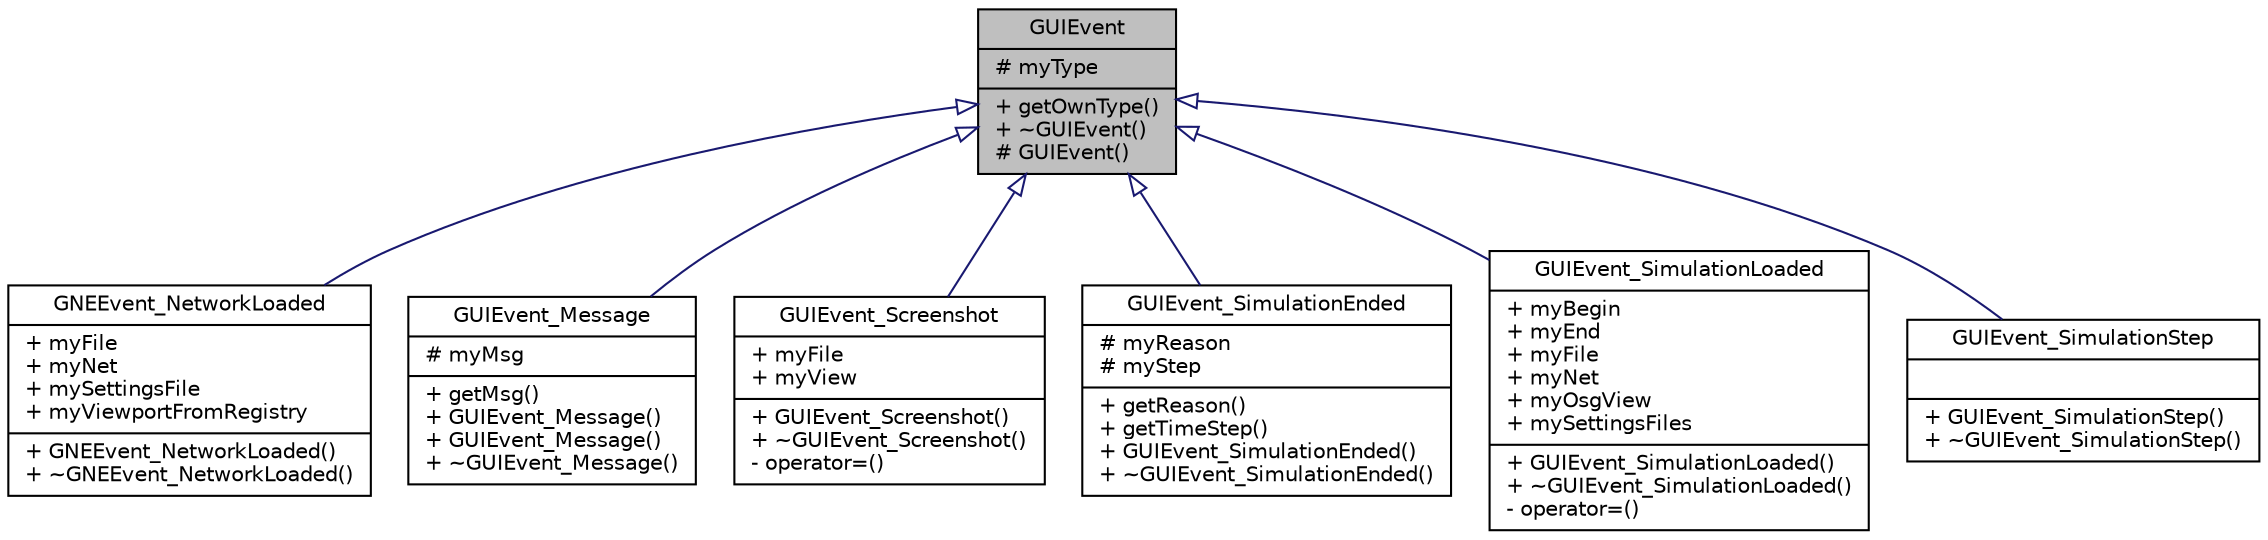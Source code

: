digraph "GUIEvent"
{
  edge [fontname="Helvetica",fontsize="10",labelfontname="Helvetica",labelfontsize="10"];
  node [fontname="Helvetica",fontsize="10",shape=record];
  Node0 [label="{GUIEvent\n|# myType\l|+ getOwnType()\l+ ~GUIEvent()\l# GUIEvent()\l}",height=0.2,width=0.4,color="black", fillcolor="grey75", style="filled", fontcolor="black"];
  Node0 -> Node1 [dir="back",color="midnightblue",fontsize="10",style="solid",arrowtail="onormal",fontname="Helvetica"];
  Node1 [label="{GNEEvent_NetworkLoaded\n|+ myFile\l+ myNet\l+ mySettingsFile\l+ myViewportFromRegistry\l|+ GNEEvent_NetworkLoaded()\l+ ~GNEEvent_NetworkLoaded()\l}",height=0.2,width=0.4,color="black", fillcolor="white", style="filled",URL="$d7/d10/class_g_n_e_event___network_loaded.html"];
  Node0 -> Node2 [dir="back",color="midnightblue",fontsize="10",style="solid",arrowtail="onormal",fontname="Helvetica"];
  Node2 [label="{GUIEvent_Message\n|# myMsg\l|+ getMsg()\l+ GUIEvent_Message()\l+ GUIEvent_Message()\l+ ~GUIEvent_Message()\l}",height=0.2,width=0.4,color="black", fillcolor="white", style="filled",URL="$dc/d4c/class_g_u_i_event___message.html"];
  Node0 -> Node3 [dir="back",color="midnightblue",fontsize="10",style="solid",arrowtail="onormal",fontname="Helvetica"];
  Node3 [label="{GUIEvent_Screenshot\n|+ myFile\l+ myView\l|+ GUIEvent_Screenshot()\l+ ~GUIEvent_Screenshot()\l- operator=()\l}",height=0.2,width=0.4,color="black", fillcolor="white", style="filled",URL="$da/d91/class_g_u_i_event___screenshot.html"];
  Node0 -> Node4 [dir="back",color="midnightblue",fontsize="10",style="solid",arrowtail="onormal",fontname="Helvetica"];
  Node4 [label="{GUIEvent_SimulationEnded\n|# myReason\l# myStep\l|+ getReason()\l+ getTimeStep()\l+ GUIEvent_SimulationEnded()\l+ ~GUIEvent_SimulationEnded()\l}",height=0.2,width=0.4,color="black", fillcolor="white", style="filled",URL="$df/db1/class_g_u_i_event___simulation_ended.html",tooltip="Event sent when the the simulation is over. "];
  Node0 -> Node5 [dir="back",color="midnightblue",fontsize="10",style="solid",arrowtail="onormal",fontname="Helvetica"];
  Node5 [label="{GUIEvent_SimulationLoaded\n|+ myBegin\l+ myEnd\l+ myFile\l+ myNet\l+ myOsgView\l+ mySettingsFiles\l|+ GUIEvent_SimulationLoaded()\l+ ~GUIEvent_SimulationLoaded()\l- operator=()\l}",height=0.2,width=0.4,color="black", fillcolor="white", style="filled",URL="$d8/d15/class_g_u_i_event___simulation_loaded.html"];
  Node0 -> Node6 [dir="back",color="midnightblue",fontsize="10",style="solid",arrowtail="onormal",fontname="Helvetica"];
  Node6 [label="{GUIEvent_SimulationStep\n||+ GUIEvent_SimulationStep()\l+ ~GUIEvent_SimulationStep()\l}",height=0.2,width=0.4,color="black", fillcolor="white", style="filled",URL="$d3/d8a/class_g_u_i_event___simulation_step.html"];
}
